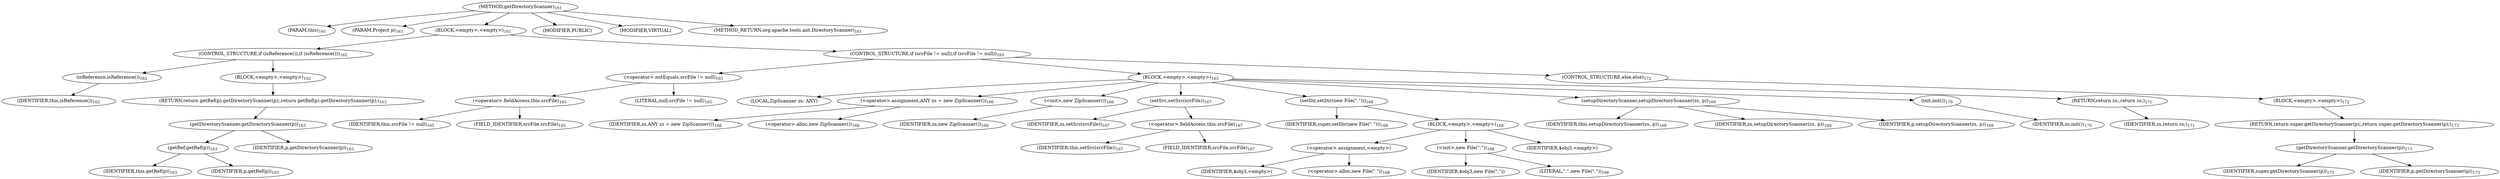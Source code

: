 digraph "getDirectoryScanner" {  
"141" [label = <(METHOD,getDirectoryScanner)<SUB>161</SUB>> ]
"10" [label = <(PARAM,this)<SUB>161</SUB>> ]
"142" [label = <(PARAM,Project p)<SUB>161</SUB>> ]
"143" [label = <(BLOCK,&lt;empty&gt;,&lt;empty&gt;)<SUB>161</SUB>> ]
"144" [label = <(CONTROL_STRUCTURE,if (isReference()),if (isReference()))<SUB>162</SUB>> ]
"145" [label = <(isReference,isReference())<SUB>162</SUB>> ]
"9" [label = <(IDENTIFIER,this,isReference())<SUB>162</SUB>> ]
"146" [label = <(BLOCK,&lt;empty&gt;,&lt;empty&gt;)<SUB>162</SUB>> ]
"147" [label = <(RETURN,return getRef(p).getDirectoryScanner(p);,return getRef(p).getDirectoryScanner(p);)<SUB>163</SUB>> ]
"148" [label = <(getDirectoryScanner,getDirectoryScanner(p))<SUB>163</SUB>> ]
"149" [label = <(getRef,getRef(p))<SUB>163</SUB>> ]
"11" [label = <(IDENTIFIER,this,getRef(p))<SUB>163</SUB>> ]
"150" [label = <(IDENTIFIER,p,getRef(p))<SUB>163</SUB>> ]
"151" [label = <(IDENTIFIER,p,getDirectoryScanner(p))<SUB>163</SUB>> ]
"152" [label = <(CONTROL_STRUCTURE,if (srcFile != null),if (srcFile != null))<SUB>165</SUB>> ]
"153" [label = <(&lt;operator&gt;.notEquals,srcFile != null)<SUB>165</SUB>> ]
"154" [label = <(&lt;operator&gt;.fieldAccess,this.srcFile)<SUB>165</SUB>> ]
"155" [label = <(IDENTIFIER,this,srcFile != null)<SUB>165</SUB>> ]
"156" [label = <(FIELD_IDENTIFIER,srcFile,srcFile)<SUB>165</SUB>> ]
"157" [label = <(LITERAL,null,srcFile != null)<SUB>165</SUB>> ]
"158" [label = <(BLOCK,&lt;empty&gt;,&lt;empty&gt;)<SUB>165</SUB>> ]
"13" [label = <(LOCAL,ZipScanner zs: ANY)> ]
"159" [label = <(&lt;operator&gt;.assignment,ANY zs = new ZipScanner())<SUB>166</SUB>> ]
"160" [label = <(IDENTIFIER,zs,ANY zs = new ZipScanner())<SUB>166</SUB>> ]
"161" [label = <(&lt;operator&gt;.alloc,new ZipScanner())<SUB>166</SUB>> ]
"162" [label = <(&lt;init&gt;,new ZipScanner())<SUB>166</SUB>> ]
"12" [label = <(IDENTIFIER,zs,new ZipScanner())<SUB>166</SUB>> ]
"163" [label = <(setSrc,setSrc(srcFile))<SUB>167</SUB>> ]
"164" [label = <(IDENTIFIER,zs,setSrc(srcFile))<SUB>167</SUB>> ]
"165" [label = <(&lt;operator&gt;.fieldAccess,this.srcFile)<SUB>167</SUB>> ]
"166" [label = <(IDENTIFIER,this,setSrc(srcFile))<SUB>167</SUB>> ]
"167" [label = <(FIELD_IDENTIFIER,srcFile,srcFile)<SUB>167</SUB>> ]
"168" [label = <(setDir,setDir(new File(&quot;.&quot;)))<SUB>168</SUB>> ]
"169" [label = <(IDENTIFIER,super,setDir(new File(&quot;.&quot;)))<SUB>168</SUB>> ]
"170" [label = <(BLOCK,&lt;empty&gt;,&lt;empty&gt;)<SUB>168</SUB>> ]
"171" [label = <(&lt;operator&gt;.assignment,&lt;empty&gt;)> ]
"172" [label = <(IDENTIFIER,$obj3,&lt;empty&gt;)> ]
"173" [label = <(&lt;operator&gt;.alloc,new File(&quot;.&quot;))<SUB>168</SUB>> ]
"174" [label = <(&lt;init&gt;,new File(&quot;.&quot;))<SUB>168</SUB>> ]
"175" [label = <(IDENTIFIER,$obj3,new File(&quot;.&quot;))> ]
"176" [label = <(LITERAL,&quot;.&quot;,new File(&quot;.&quot;))<SUB>168</SUB>> ]
"177" [label = <(IDENTIFIER,$obj3,&lt;empty&gt;)> ]
"178" [label = <(setupDirectoryScanner,setupDirectoryScanner(zs, p))<SUB>169</SUB>> ]
"14" [label = <(IDENTIFIER,this,setupDirectoryScanner(zs, p))<SUB>169</SUB>> ]
"179" [label = <(IDENTIFIER,zs,setupDirectoryScanner(zs, p))<SUB>169</SUB>> ]
"180" [label = <(IDENTIFIER,p,setupDirectoryScanner(zs, p))<SUB>169</SUB>> ]
"181" [label = <(init,init())<SUB>170</SUB>> ]
"182" [label = <(IDENTIFIER,zs,init())<SUB>170</SUB>> ]
"183" [label = <(RETURN,return zs;,return zs;)<SUB>171</SUB>> ]
"184" [label = <(IDENTIFIER,zs,return zs;)<SUB>171</SUB>> ]
"185" [label = <(CONTROL_STRUCTURE,else,else)<SUB>172</SUB>> ]
"186" [label = <(BLOCK,&lt;empty&gt;,&lt;empty&gt;)<SUB>172</SUB>> ]
"187" [label = <(RETURN,return super.getDirectoryScanner(p);,return super.getDirectoryScanner(p);)<SUB>173</SUB>> ]
"188" [label = <(getDirectoryScanner,getDirectoryScanner(p))<SUB>173</SUB>> ]
"189" [label = <(IDENTIFIER,super,getDirectoryScanner(p))<SUB>173</SUB>> ]
"190" [label = <(IDENTIFIER,p,getDirectoryScanner(p))<SUB>173</SUB>> ]
"191" [label = <(MODIFIER,PUBLIC)> ]
"192" [label = <(MODIFIER,VIRTUAL)> ]
"193" [label = <(METHOD_RETURN,org.apache.tools.ant.DirectoryScanner)<SUB>161</SUB>> ]
  "141" -> "10" 
  "141" -> "142" 
  "141" -> "143" 
  "141" -> "191" 
  "141" -> "192" 
  "141" -> "193" 
  "143" -> "144" 
  "143" -> "152" 
  "144" -> "145" 
  "144" -> "146" 
  "145" -> "9" 
  "146" -> "147" 
  "147" -> "148" 
  "148" -> "149" 
  "148" -> "151" 
  "149" -> "11" 
  "149" -> "150" 
  "152" -> "153" 
  "152" -> "158" 
  "152" -> "185" 
  "153" -> "154" 
  "153" -> "157" 
  "154" -> "155" 
  "154" -> "156" 
  "158" -> "13" 
  "158" -> "159" 
  "158" -> "162" 
  "158" -> "163" 
  "158" -> "168" 
  "158" -> "178" 
  "158" -> "181" 
  "158" -> "183" 
  "159" -> "160" 
  "159" -> "161" 
  "162" -> "12" 
  "163" -> "164" 
  "163" -> "165" 
  "165" -> "166" 
  "165" -> "167" 
  "168" -> "169" 
  "168" -> "170" 
  "170" -> "171" 
  "170" -> "174" 
  "170" -> "177" 
  "171" -> "172" 
  "171" -> "173" 
  "174" -> "175" 
  "174" -> "176" 
  "178" -> "14" 
  "178" -> "179" 
  "178" -> "180" 
  "181" -> "182" 
  "183" -> "184" 
  "185" -> "186" 
  "186" -> "187" 
  "187" -> "188" 
  "188" -> "189" 
  "188" -> "190" 
}
